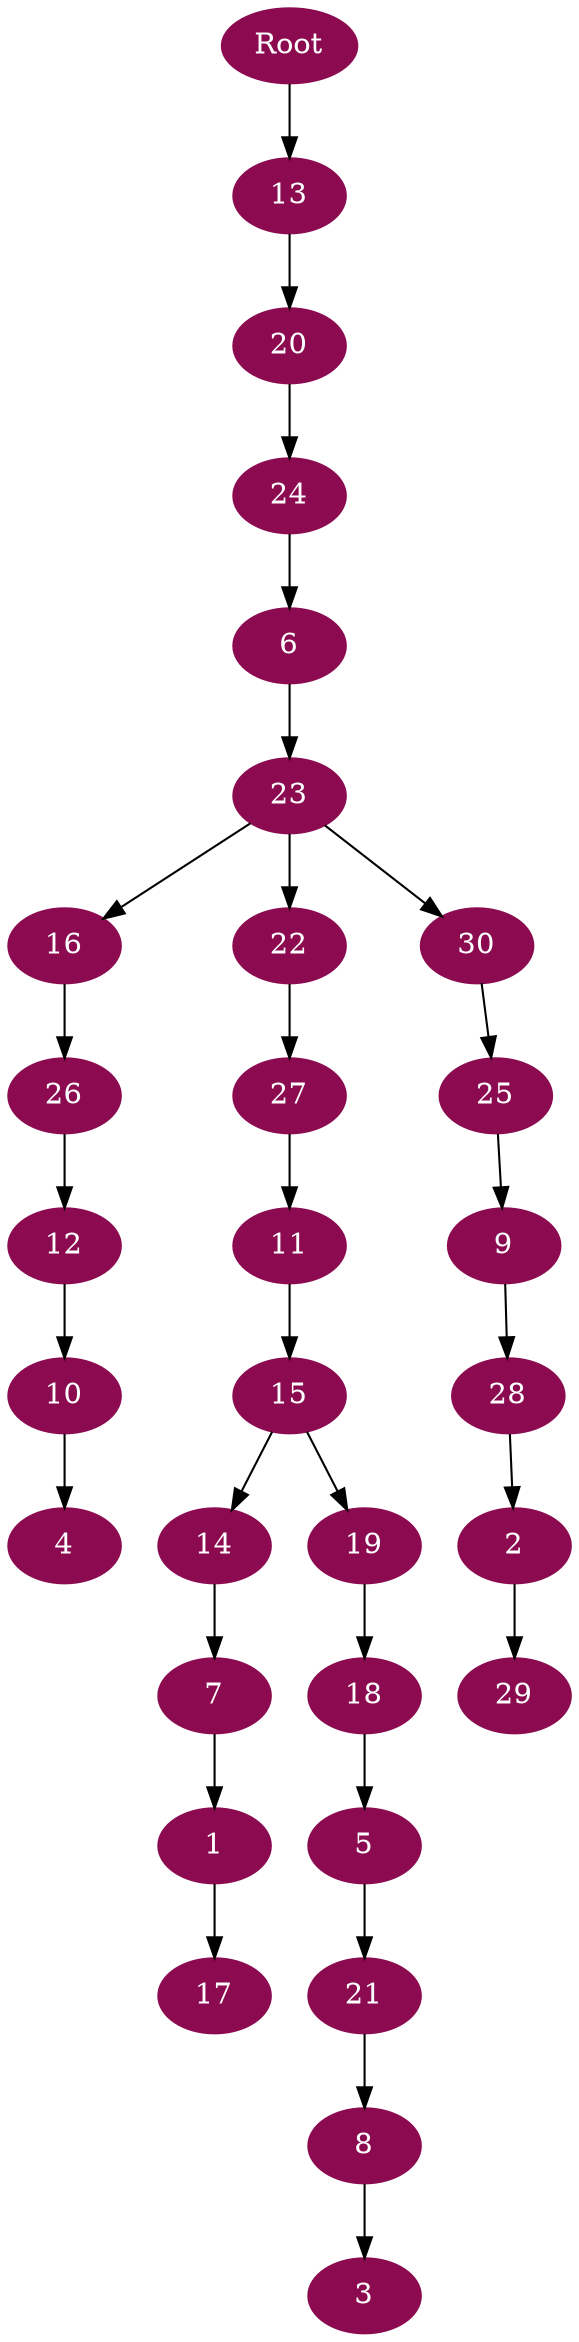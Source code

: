 digraph G {
node [color=deeppink4, style=filled, fontcolor=white];
7 -> 1;
28 -> 2;
8 -> 3;
10 -> 4;
18 -> 5;
24 -> 6;
14 -> 7;
21 -> 8;
25 -> 9;
12 -> 10;
27 -> 11;
26 -> 12;
Root -> 13;
15 -> 14;
11 -> 15;
23 -> 16;
1 -> 17;
19 -> 18;
15 -> 19;
13 -> 20;
5 -> 21;
23 -> 22;
6 -> 23;
20 -> 24;
30 -> 25;
16 -> 26;
22 -> 27;
9 -> 28;
2 -> 29;
23 -> 30;
}
